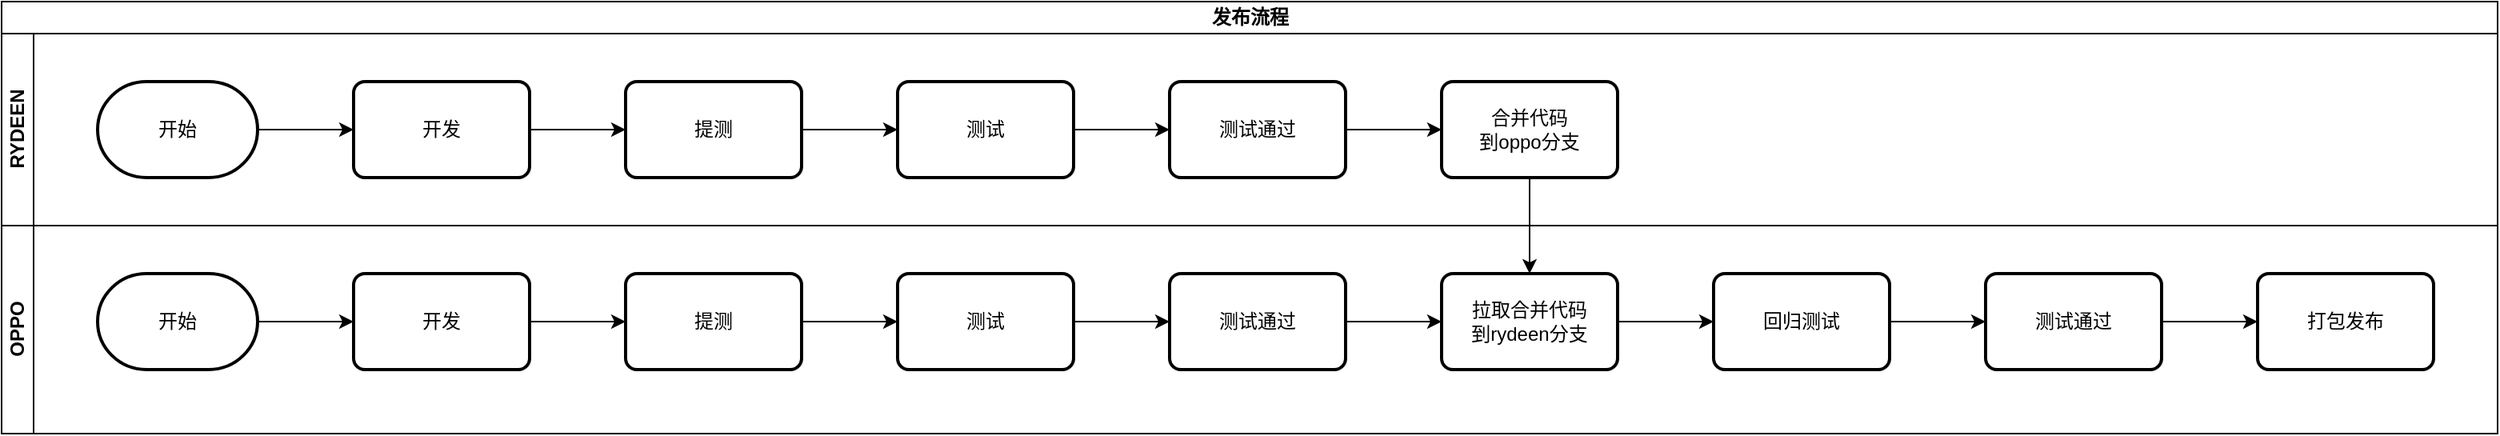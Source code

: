 <mxfile version="24.0.6" type="github">
  <diagram id="C5RBs43oDa-KdzZeNtuy" name="Page-1">
    <mxGraphModel dx="2876" dy="1066" grid="1" gridSize="10" guides="1" tooltips="1" connect="1" arrows="1" fold="1" page="1" pageScale="1" pageWidth="827" pageHeight="1169" math="0" shadow="0">
      <root>
        <mxCell id="WIyWlLk6GJQsqaUBKTNV-0" />
        <mxCell id="WIyWlLk6GJQsqaUBKTNV-1" parent="WIyWlLk6GJQsqaUBKTNV-0" />
        <mxCell id="e64fO4rDvGFqv9mi6fko-7" value="发布流程" style="swimlane;childLayout=stackLayout;resizeParent=1;resizeParentMax=0;horizontal=1;startSize=20;horizontalStack=0;html=1;" vertex="1" parent="WIyWlLk6GJQsqaUBKTNV-1">
          <mxGeometry x="-20" y="540" width="1560" height="270" as="geometry" />
        </mxCell>
        <mxCell id="e64fO4rDvGFqv9mi6fko-8" value="RYDEEN" style="swimlane;startSize=20;horizontal=0;html=1;" vertex="1" parent="e64fO4rDvGFqv9mi6fko-7">
          <mxGeometry y="20" width="1560" height="120" as="geometry" />
        </mxCell>
        <mxCell id="e64fO4rDvGFqv9mi6fko-15" value="" style="edgeStyle=orthogonalEdgeStyle;rounded=0;orthogonalLoop=1;jettySize=auto;html=1;" edge="1" parent="e64fO4rDvGFqv9mi6fko-8" source="e64fO4rDvGFqv9mi6fko-11" target="e64fO4rDvGFqv9mi6fko-13">
          <mxGeometry relative="1" as="geometry" />
        </mxCell>
        <mxCell id="e64fO4rDvGFqv9mi6fko-11" value="开始" style="strokeWidth=2;html=1;shape=mxgraph.flowchart.terminator;whiteSpace=wrap;" vertex="1" parent="e64fO4rDvGFqv9mi6fko-8">
          <mxGeometry x="60" y="30" width="100" height="60" as="geometry" />
        </mxCell>
        <mxCell id="e64fO4rDvGFqv9mi6fko-21" value="" style="edgeStyle=orthogonalEdgeStyle;rounded=0;orthogonalLoop=1;jettySize=auto;html=1;" edge="1" parent="e64fO4rDvGFqv9mi6fko-8" source="e64fO4rDvGFqv9mi6fko-13" target="e64fO4rDvGFqv9mi6fko-18">
          <mxGeometry relative="1" as="geometry" />
        </mxCell>
        <mxCell id="e64fO4rDvGFqv9mi6fko-13" value="开发" style="rounded=1;whiteSpace=wrap;html=1;absoluteArcSize=1;arcSize=14;strokeWidth=2;" vertex="1" parent="e64fO4rDvGFqv9mi6fko-8">
          <mxGeometry x="220" y="30" width="110" height="60" as="geometry" />
        </mxCell>
        <mxCell id="e64fO4rDvGFqv9mi6fko-22" value="" style="edgeStyle=orthogonalEdgeStyle;rounded=0;orthogonalLoop=1;jettySize=auto;html=1;" edge="1" parent="e64fO4rDvGFqv9mi6fko-8" source="e64fO4rDvGFqv9mi6fko-18" target="e64fO4rDvGFqv9mi6fko-19">
          <mxGeometry relative="1" as="geometry" />
        </mxCell>
        <mxCell id="e64fO4rDvGFqv9mi6fko-18" value="提测" style="rounded=1;whiteSpace=wrap;html=1;absoluteArcSize=1;arcSize=14;strokeWidth=2;" vertex="1" parent="e64fO4rDvGFqv9mi6fko-8">
          <mxGeometry x="390" y="30" width="110" height="60" as="geometry" />
        </mxCell>
        <mxCell id="e64fO4rDvGFqv9mi6fko-23" value="" style="edgeStyle=orthogonalEdgeStyle;rounded=0;orthogonalLoop=1;jettySize=auto;html=1;" edge="1" parent="e64fO4rDvGFqv9mi6fko-8" source="e64fO4rDvGFqv9mi6fko-19" target="e64fO4rDvGFqv9mi6fko-20">
          <mxGeometry relative="1" as="geometry" />
        </mxCell>
        <mxCell id="e64fO4rDvGFqv9mi6fko-19" value="测试" style="rounded=1;whiteSpace=wrap;html=1;absoluteArcSize=1;arcSize=14;strokeWidth=2;" vertex="1" parent="e64fO4rDvGFqv9mi6fko-8">
          <mxGeometry x="560" y="30" width="110" height="60" as="geometry" />
        </mxCell>
        <mxCell id="e64fO4rDvGFqv9mi6fko-25" value="" style="edgeStyle=orthogonalEdgeStyle;rounded=0;orthogonalLoop=1;jettySize=auto;html=1;" edge="1" parent="e64fO4rDvGFqv9mi6fko-8" source="e64fO4rDvGFqv9mi6fko-20" target="e64fO4rDvGFqv9mi6fko-24">
          <mxGeometry relative="1" as="geometry" />
        </mxCell>
        <mxCell id="e64fO4rDvGFqv9mi6fko-20" value="测试通过" style="rounded=1;whiteSpace=wrap;html=1;absoluteArcSize=1;arcSize=14;strokeWidth=2;" vertex="1" parent="e64fO4rDvGFqv9mi6fko-8">
          <mxGeometry x="730" y="30" width="110" height="60" as="geometry" />
        </mxCell>
        <mxCell id="e64fO4rDvGFqv9mi6fko-24" value="合并代码&lt;div&gt;到oppo分支&lt;/div&gt;" style="rounded=1;whiteSpace=wrap;html=1;absoluteArcSize=1;arcSize=14;strokeWidth=2;" vertex="1" parent="e64fO4rDvGFqv9mi6fko-8">
          <mxGeometry x="900" y="30" width="110" height="60" as="geometry" />
        </mxCell>
        <mxCell id="e64fO4rDvGFqv9mi6fko-9" value="OPPO" style="swimlane;startSize=20;horizontal=0;html=1;" vertex="1" parent="e64fO4rDvGFqv9mi6fko-7">
          <mxGeometry y="140" width="1560" height="130" as="geometry" />
        </mxCell>
        <mxCell id="e64fO4rDvGFqv9mi6fko-29" value="" style="edgeStyle=orthogonalEdgeStyle;rounded=0;orthogonalLoop=1;jettySize=auto;html=1;" edge="1" parent="e64fO4rDvGFqv9mi6fko-9" source="e64fO4rDvGFqv9mi6fko-30" target="e64fO4rDvGFqv9mi6fko-32">
          <mxGeometry relative="1" as="geometry" />
        </mxCell>
        <mxCell id="e64fO4rDvGFqv9mi6fko-30" value="开始" style="strokeWidth=2;html=1;shape=mxgraph.flowchart.terminator;whiteSpace=wrap;" vertex="1" parent="e64fO4rDvGFqv9mi6fko-9">
          <mxGeometry x="60" y="30" width="100" height="60" as="geometry" />
        </mxCell>
        <mxCell id="e64fO4rDvGFqv9mi6fko-31" value="" style="edgeStyle=orthogonalEdgeStyle;rounded=0;orthogonalLoop=1;jettySize=auto;html=1;" edge="1" parent="e64fO4rDvGFqv9mi6fko-9" source="e64fO4rDvGFqv9mi6fko-32" target="e64fO4rDvGFqv9mi6fko-34">
          <mxGeometry relative="1" as="geometry" />
        </mxCell>
        <mxCell id="e64fO4rDvGFqv9mi6fko-32" value="开发" style="rounded=1;whiteSpace=wrap;html=1;absoluteArcSize=1;arcSize=14;strokeWidth=2;" vertex="1" parent="e64fO4rDvGFqv9mi6fko-9">
          <mxGeometry x="220" y="30" width="110" height="60" as="geometry" />
        </mxCell>
        <mxCell id="e64fO4rDvGFqv9mi6fko-33" value="" style="edgeStyle=orthogonalEdgeStyle;rounded=0;orthogonalLoop=1;jettySize=auto;html=1;" edge="1" parent="e64fO4rDvGFqv9mi6fko-9" source="e64fO4rDvGFqv9mi6fko-34" target="e64fO4rDvGFqv9mi6fko-36">
          <mxGeometry relative="1" as="geometry" />
        </mxCell>
        <mxCell id="e64fO4rDvGFqv9mi6fko-34" value="提测" style="rounded=1;whiteSpace=wrap;html=1;absoluteArcSize=1;arcSize=14;strokeWidth=2;" vertex="1" parent="e64fO4rDvGFqv9mi6fko-9">
          <mxGeometry x="390" y="30" width="110" height="60" as="geometry" />
        </mxCell>
        <mxCell id="e64fO4rDvGFqv9mi6fko-35" value="" style="edgeStyle=orthogonalEdgeStyle;rounded=0;orthogonalLoop=1;jettySize=auto;html=1;" edge="1" parent="e64fO4rDvGFqv9mi6fko-9" source="e64fO4rDvGFqv9mi6fko-36" target="e64fO4rDvGFqv9mi6fko-38">
          <mxGeometry relative="1" as="geometry" />
        </mxCell>
        <mxCell id="e64fO4rDvGFqv9mi6fko-36" value="测试" style="rounded=1;whiteSpace=wrap;html=1;absoluteArcSize=1;arcSize=14;strokeWidth=2;" vertex="1" parent="e64fO4rDvGFqv9mi6fko-9">
          <mxGeometry x="560" y="30" width="110" height="60" as="geometry" />
        </mxCell>
        <mxCell id="e64fO4rDvGFqv9mi6fko-54" value="" style="edgeStyle=orthogonalEdgeStyle;rounded=0;orthogonalLoop=1;jettySize=auto;html=1;" edge="1" parent="e64fO4rDvGFqv9mi6fko-9" source="e64fO4rDvGFqv9mi6fko-38" target="e64fO4rDvGFqv9mi6fko-40">
          <mxGeometry relative="1" as="geometry" />
        </mxCell>
        <mxCell id="e64fO4rDvGFqv9mi6fko-38" value="测试通过" style="rounded=1;whiteSpace=wrap;html=1;absoluteArcSize=1;arcSize=14;strokeWidth=2;" vertex="1" parent="e64fO4rDvGFqv9mi6fko-9">
          <mxGeometry x="730" y="30" width="110" height="60" as="geometry" />
        </mxCell>
        <mxCell id="e64fO4rDvGFqv9mi6fko-43" value="" style="edgeStyle=orthogonalEdgeStyle;rounded=0;orthogonalLoop=1;jettySize=auto;html=1;" edge="1" parent="e64fO4rDvGFqv9mi6fko-9" source="e64fO4rDvGFqv9mi6fko-40" target="e64fO4rDvGFqv9mi6fko-42">
          <mxGeometry relative="1" as="geometry" />
        </mxCell>
        <mxCell id="e64fO4rDvGFqv9mi6fko-40" value="拉取合并代码&lt;div&gt;到rydeen分支&lt;/div&gt;" style="rounded=1;whiteSpace=wrap;html=1;absoluteArcSize=1;arcSize=14;strokeWidth=2;" vertex="1" parent="e64fO4rDvGFqv9mi6fko-9">
          <mxGeometry x="900" y="30" width="110" height="60" as="geometry" />
        </mxCell>
        <mxCell id="e64fO4rDvGFqv9mi6fko-45" value="" style="edgeStyle=orthogonalEdgeStyle;rounded=0;orthogonalLoop=1;jettySize=auto;html=1;" edge="1" parent="e64fO4rDvGFqv9mi6fko-9" source="e64fO4rDvGFqv9mi6fko-42" target="e64fO4rDvGFqv9mi6fko-44">
          <mxGeometry relative="1" as="geometry" />
        </mxCell>
        <mxCell id="e64fO4rDvGFqv9mi6fko-42" value="回归测试" style="rounded=1;whiteSpace=wrap;html=1;absoluteArcSize=1;arcSize=14;strokeWidth=2;" vertex="1" parent="e64fO4rDvGFqv9mi6fko-9">
          <mxGeometry x="1070" y="30" width="110" height="60" as="geometry" />
        </mxCell>
        <mxCell id="e64fO4rDvGFqv9mi6fko-50" value="" style="edgeStyle=orthogonalEdgeStyle;rounded=0;orthogonalLoop=1;jettySize=auto;html=1;" edge="1" parent="e64fO4rDvGFqv9mi6fko-9" source="e64fO4rDvGFqv9mi6fko-44" target="e64fO4rDvGFqv9mi6fko-46">
          <mxGeometry relative="1" as="geometry" />
        </mxCell>
        <mxCell id="e64fO4rDvGFqv9mi6fko-44" value="测试通过" style="rounded=1;whiteSpace=wrap;html=1;absoluteArcSize=1;arcSize=14;strokeWidth=2;" vertex="1" parent="e64fO4rDvGFqv9mi6fko-9">
          <mxGeometry x="1240" y="30" width="110" height="60" as="geometry" />
        </mxCell>
        <mxCell id="e64fO4rDvGFqv9mi6fko-46" value="打包发布" style="rounded=1;whiteSpace=wrap;html=1;absoluteArcSize=1;arcSize=14;strokeWidth=2;" vertex="1" parent="e64fO4rDvGFqv9mi6fko-9">
          <mxGeometry x="1410" y="30" width="110" height="60" as="geometry" />
        </mxCell>
        <mxCell id="e64fO4rDvGFqv9mi6fko-53" value="" style="rounded=0;orthogonalLoop=1;jettySize=auto;html=1;exitX=0.5;exitY=1;exitDx=0;exitDy=0;entryX=0.5;entryY=0;entryDx=0;entryDy=0;" edge="1" parent="e64fO4rDvGFqv9mi6fko-7" source="e64fO4rDvGFqv9mi6fko-24" target="e64fO4rDvGFqv9mi6fko-40">
          <mxGeometry relative="1" as="geometry">
            <mxPoint x="1040" y="35.0" as="sourcePoint" />
            <mxPoint x="1155" y="125.0" as="targetPoint" />
          </mxGeometry>
        </mxCell>
      </root>
    </mxGraphModel>
  </diagram>
</mxfile>
